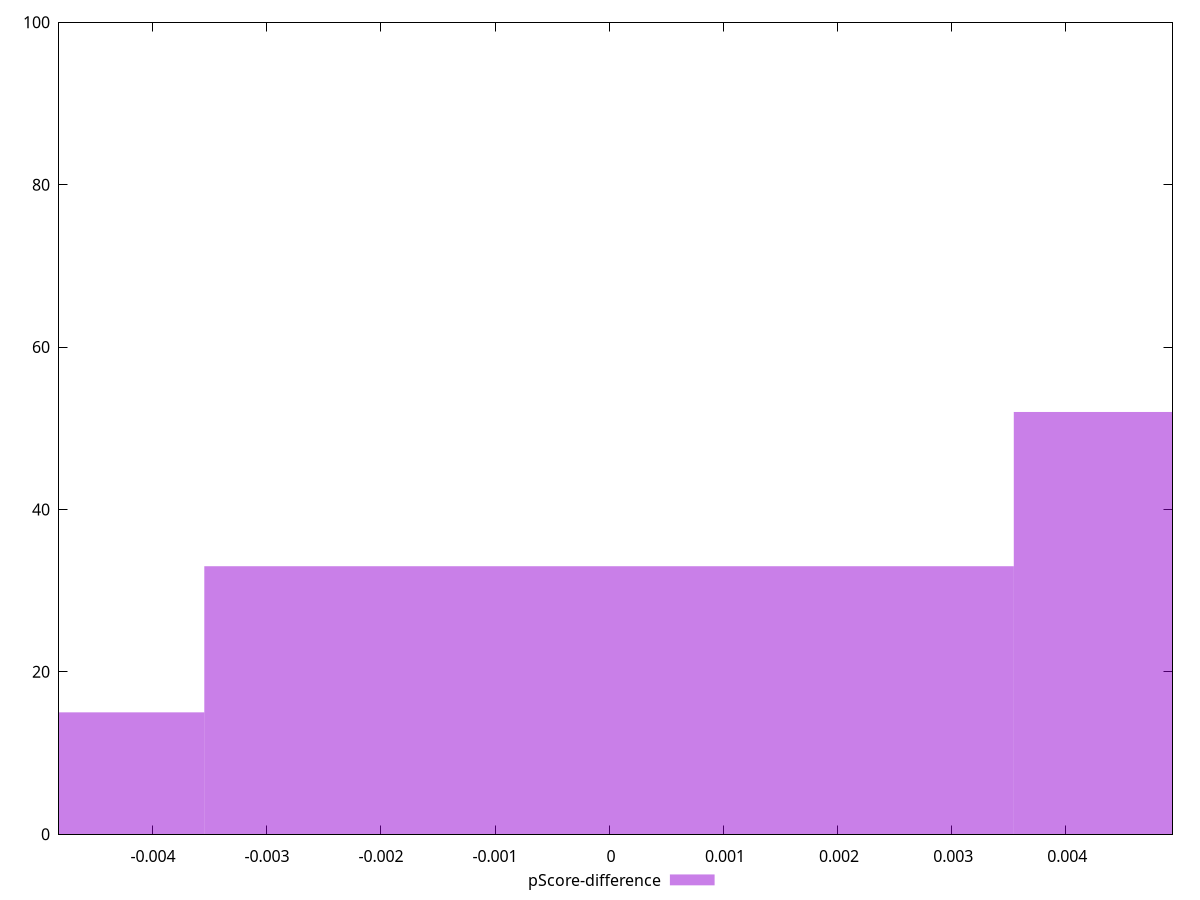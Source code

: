 reset

$pScoreDifference <<EOF
0 33
-0.007098651666595492 15
0.007098651666595492 52
EOF

set key outside below
set boxwidth 0.007098651666595492
set xrange [-0.0048235294117647265:0.004941176470588227]
set yrange [0:100]
set trange [0:100]
set style fill transparent solid 0.5 noborder
set terminal svg size 640, 490 enhanced background rgb 'white'
set output "reports/report_00030_2021-02-24T20-42-31.540Z/uses-rel-preload/samples/music/pScore-difference/histogram.svg"

plot $pScoreDifference title "pScore-difference" with boxes

reset
